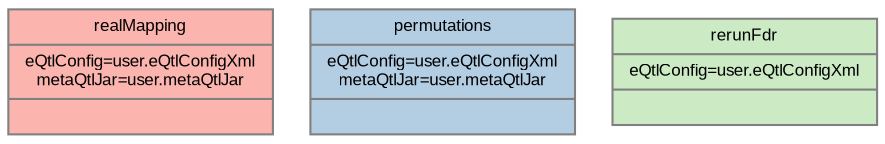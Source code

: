 digraph G {
node [fontname = "Arial"
            fontsize = 8
            shape = "record"
            color = "#808080"
            style="filled"
            fillcolor = "white"
            layer = "2"
            colorscheme = pastel19]
realMapping[
 	fillcolor =  "1"
 	label = "{ realMapping | eQtlConfig=user.eQtlConfigXml\nmetaQtlJar=user.metaQtlJar\n |  }"]
permutations[
 	fillcolor =  "2"
 	label = "{ permutations | eQtlConfig=user.eQtlConfigXml\nmetaQtlJar=user.metaQtlJar\n |  }"]
rerunFdr[
 	fillcolor =  "3"
 	label = "{ rerunFdr | eQtlConfig=user.eQtlConfigXml\n |  }"]
}